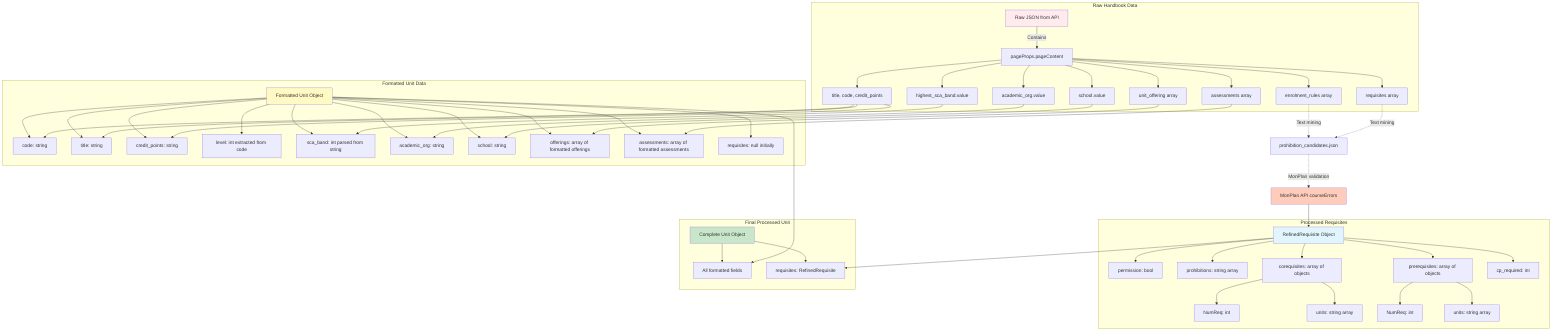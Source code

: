graph TB
    subgraph "Raw Handbook Data"
        RAW[Raw JSON from API]
        RAW --> |Contains| RAW1[pageProps.pageContent]
        RAW1 --> RAW2[title, code, credit_points]
        RAW1 --> RAW3[academic_org.value]
        RAW1 --> RAW4[school.value]
        RAW1 --> RAW5[highest_sca_band.value]
        RAW1 --> RAW6[unit_offering array]
        RAW1 --> RAW7[assessments array]
        RAW1 --> RAW8[enrolment_rules array]
        RAW1 --> RAW9[requisites array]
    end

    subgraph "Formatted Unit Data"
        FORMATTED[Formatted Unit Object]
        FORMATTED --> F1[code: string]
        FORMATTED --> F2[title: string]
        FORMATTED --> F3[credit_points: string]
        FORMATTED --> F4[level: int extracted from code]
        FORMATTED --> F5[sca_band: int parsed from string]
        FORMATTED --> F6[academic_org: string]
        FORMATTED --> F7[school: string]
        FORMATTED --> F8[offerings: array of formatted offerings]
        FORMATTED --> F9[assessments: array of formatted assessments]
        FORMATTED --> F10[requisites: null initially]
    end

    subgraph "Processed Requisites"
        REQUISITES[RefinedRequisite Object]
        REQUISITES --> R1[permission: bool]
        REQUISITES --> R2[prohibitions: string array]
        REQUISITES --> R3[corequisites: array of objects]
        REQUISITES --> R4[prerequisites: array of objects]
        REQUISITES --> R5[cp_required: int]

        R3 --> R3A[NumReq: int]
        R3 --> R3B[units: string array]

        R4 --> R4A[NumReq: int]
        R4 --> R4B[units: string array]
    end

    subgraph "Final Processed Unit"
        FINAL[Complete Unit Object]
        FINAL --> MERGE1[All formatted fields]
        FINAL --> MERGE2[requisites: RefinedRequisite]
    end

    RAW2 --> F1
    RAW2 --> F2
    RAW2 --> F3
    RAW3 --> F6
    RAW4 --> F7
    RAW5 --> F5
    RAW6 --> F8
    RAW7 --> F9

    RAW8 -.Text mining.-> PROHIB_CAND[prohibition_candidates.json]
    RAW9 -.Text mining.-> PROHIB_CAND

    PROHIB_CAND -.MonPlan validation.-> MONPLAN[MonPlan API courseErrors]
    MONPLAN --> REQUISITES

    FORMATTED --> MERGE1
    REQUISITES --> MERGE2

    style RAW fill:#ffebee
    style FORMATTED fill:#fff9c4
    style REQUISITES fill:#e1f5fe
    style FINAL fill:#c8e6c9
    style MONPLAN fill:#ffccbc